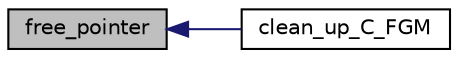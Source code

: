 digraph "free_pointer"
{
  edge [fontname="Helvetica",fontsize="10",labelfontname="Helvetica",labelfontsize="10"];
  node [fontname="Helvetica",fontsize="10",shape=record];
  rankdir="LR";
  Node1 [label="free_pointer",height=0.2,width=0.4,color="black", fillcolor="grey75", style="filled" fontcolor="black"];
  Node1 -> Node2 [dir="back",color="midnightblue",fontsize="10",style="solid",fontname="Helvetica"];
  Node2 [label="clean_up_C_FGM",height=0.2,width=0.4,color="black", fillcolor="white", style="filled",URL="$dd/d1b/a00015.html#a493706397e25caf311fb8305f7c10cce"];
}
